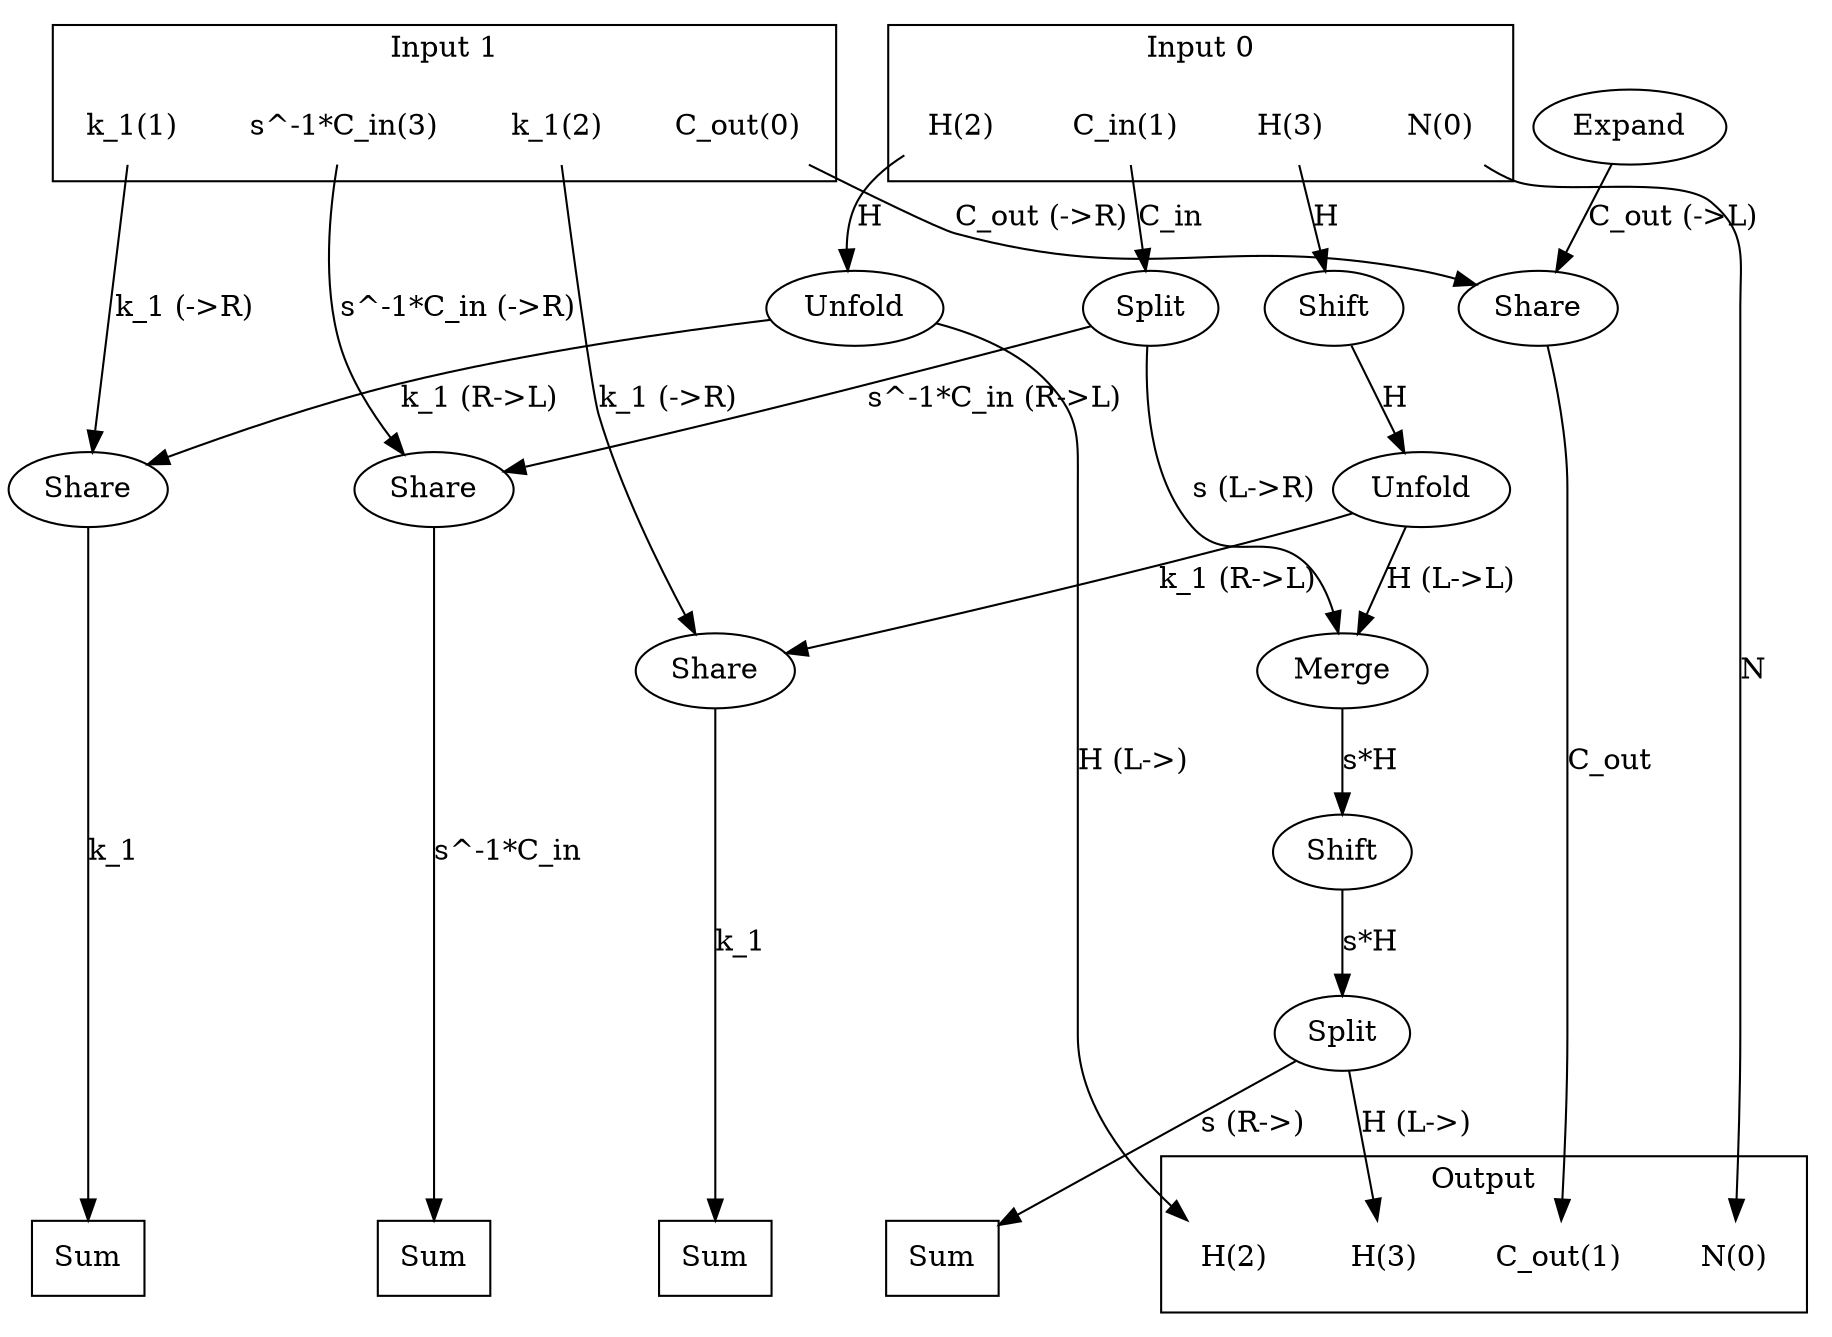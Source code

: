 digraph kernel {
newrank = true;
op_0x559184796d00 [label="Share"];
op_0x559184796d50 [label="Share"];
op_0x559184796df0 [label="Share"];
op_0x559184796e40 [label="Share"];
op_0x559184966910 [label="Split"];
op_0x559184bdaf80 [label="Unfold"];
op_0x559184bdb040 [label="Unfold"];
op_0x559185927ad0 [label="Split"];
op_0x559185928cb0 [label="Merge"];
op_0x55918594a6a0 [label="Shift"];
op_0x55918594a730 [label="Shift"];
op_0x5591859fd1f8 [label="Expand"];
reduce_0x7f59dc002de8 [label="Sum", shape=box];
reduce_0x7f59dc001a98 [label="Sum", shape=box];
reduce_0x7f59dc001ab0 [label="Sum", shape=box];
reduce_0x7f59dc005740 [label="Sum", shape=box];
subgraph cluster_out {
label = "Output";
out_0 [label="N(0)", shape=none];
out_1 [label="C_out(1)", shape=none];
out_2 [label="H(2)", shape=none];
out_3 [label="H(3)", shape=none];
}
{ rank = same;
reduce_0x7f59dc002de8;
reduce_0x7f59dc001a98;
reduce_0x7f59dc001ab0;
reduce_0x7f59dc005740;
out_0;
out_1;
out_2;
out_3;
}
subgraph cluster_in_0 {
label = "Input 0";
in_0_0 [label="N(0)", shape=none];
in_0_1 [label="C_in(1)", shape=none];
in_0_2 [label="H(2)", shape=none];
in_0_3 [label="H(3)", shape=none];
}
subgraph cluster_in_1 {
label = "Input 1";
in_1_0 [label="C_out(0)", shape=none];
in_1_1 [label="k_1(1)", shape=none];
in_1_2 [label="k_1(2)", shape=none];
in_1_3 [label="s^-1*C_in(3)", shape=none];
}
{ rank = same;
in_0_0;
in_0_1;
in_0_2;
in_0_3;
in_1_0;
in_1_1;
in_1_2;
in_1_3;
}
in_0_0 -> out_0 [label="N"];
in_0_1 -> op_0x559184966910 [label="C_in"];
in_0_2 -> op_0x559184bdb040 [label="H"];
in_0_3 -> op_0x55918594a730 [label="H"];
in_1_0 -> op_0x559184796d00 [label="C_out (->R)"];
in_1_1 -> op_0x559184796df0 [label="k_1 (->R)"];
in_1_2 -> op_0x559184796e40 [label="k_1 (->R)"];
in_1_3 -> op_0x559184796d50 [label="s^-1*C_in (->R)"];
op_0x5591859fd1f8 -> op_0x559184796d00 [label="C_out (->L)"];
op_0x559184966910 -> op_0x559184796d50 [label="s^-1*C_in (R->L)"];
op_0x559184bdb040 -> op_0x559184796df0 [label="k_1 (R->L)"];
op_0x559184bdaf80 -> op_0x559184796e40 [label="k_1 (R->L)"];
op_0x55918594a730 -> op_0x559184bdaf80 [label="H"];
op_0x55918594a6a0 -> op_0x559185927ad0 [label="s*H"];
op_0x559184bdaf80 -> op_0x559185928cb0 [label="H (L->L)"];
op_0x559184966910 -> op_0x559185928cb0 [label="s (L->R)"];
op_0x559184796d00 -> out_1 [label="C_out"];
op_0x559184bdb040 -> out_2 [label="H (L->)"];
op_0x559185927ad0 -> out_3 [label="H (L->)"];
op_0x559185928cb0 -> op_0x55918594a6a0 [label="s*H"];
op_0x559184796df0 -> reduce_0x7f59dc001a98 [label="k_1"];
op_0x559184796e40 -> reduce_0x7f59dc001ab0 [label="k_1"];
op_0x559185927ad0 -> reduce_0x7f59dc002de8 [label="s (R->)"];
op_0x559184796d50 -> reduce_0x7f59dc005740 [label="s^-1*C_in"];
}
